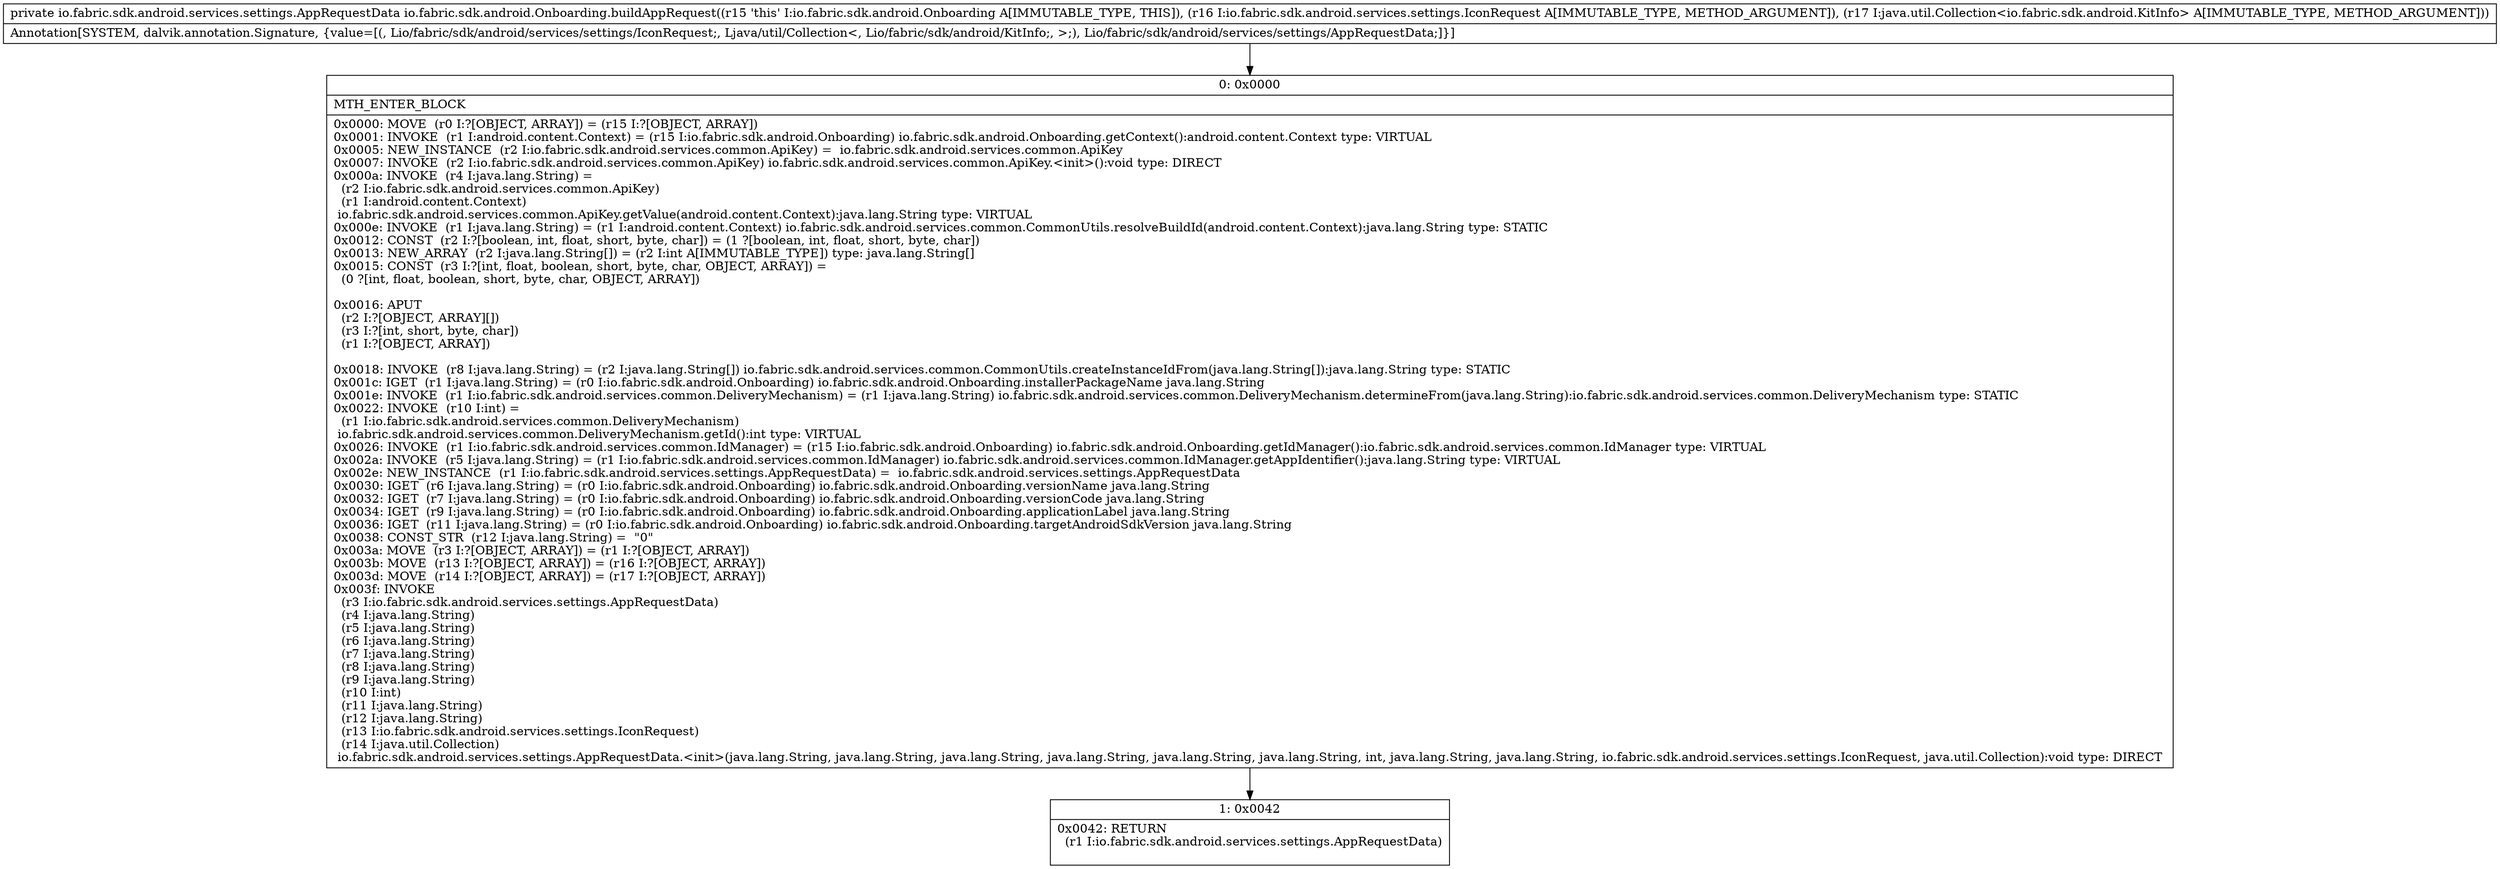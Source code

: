 digraph "CFG forio.fabric.sdk.android.Onboarding.buildAppRequest(Lio\/fabric\/sdk\/android\/services\/settings\/IconRequest;Ljava\/util\/Collection;)Lio\/fabric\/sdk\/android\/services\/settings\/AppRequestData;" {
Node_0 [shape=record,label="{0\:\ 0x0000|MTH_ENTER_BLOCK\l|0x0000: MOVE  (r0 I:?[OBJECT, ARRAY]) = (r15 I:?[OBJECT, ARRAY]) \l0x0001: INVOKE  (r1 I:android.content.Context) = (r15 I:io.fabric.sdk.android.Onboarding) io.fabric.sdk.android.Onboarding.getContext():android.content.Context type: VIRTUAL \l0x0005: NEW_INSTANCE  (r2 I:io.fabric.sdk.android.services.common.ApiKey) =  io.fabric.sdk.android.services.common.ApiKey \l0x0007: INVOKE  (r2 I:io.fabric.sdk.android.services.common.ApiKey) io.fabric.sdk.android.services.common.ApiKey.\<init\>():void type: DIRECT \l0x000a: INVOKE  (r4 I:java.lang.String) = \l  (r2 I:io.fabric.sdk.android.services.common.ApiKey)\l  (r1 I:android.content.Context)\l io.fabric.sdk.android.services.common.ApiKey.getValue(android.content.Context):java.lang.String type: VIRTUAL \l0x000e: INVOKE  (r1 I:java.lang.String) = (r1 I:android.content.Context) io.fabric.sdk.android.services.common.CommonUtils.resolveBuildId(android.content.Context):java.lang.String type: STATIC \l0x0012: CONST  (r2 I:?[boolean, int, float, short, byte, char]) = (1 ?[boolean, int, float, short, byte, char]) \l0x0013: NEW_ARRAY  (r2 I:java.lang.String[]) = (r2 I:int A[IMMUTABLE_TYPE]) type: java.lang.String[] \l0x0015: CONST  (r3 I:?[int, float, boolean, short, byte, char, OBJECT, ARRAY]) = \l  (0 ?[int, float, boolean, short, byte, char, OBJECT, ARRAY])\l \l0x0016: APUT  \l  (r2 I:?[OBJECT, ARRAY][])\l  (r3 I:?[int, short, byte, char])\l  (r1 I:?[OBJECT, ARRAY])\l \l0x0018: INVOKE  (r8 I:java.lang.String) = (r2 I:java.lang.String[]) io.fabric.sdk.android.services.common.CommonUtils.createInstanceIdFrom(java.lang.String[]):java.lang.String type: STATIC \l0x001c: IGET  (r1 I:java.lang.String) = (r0 I:io.fabric.sdk.android.Onboarding) io.fabric.sdk.android.Onboarding.installerPackageName java.lang.String \l0x001e: INVOKE  (r1 I:io.fabric.sdk.android.services.common.DeliveryMechanism) = (r1 I:java.lang.String) io.fabric.sdk.android.services.common.DeliveryMechanism.determineFrom(java.lang.String):io.fabric.sdk.android.services.common.DeliveryMechanism type: STATIC \l0x0022: INVOKE  (r10 I:int) = \l  (r1 I:io.fabric.sdk.android.services.common.DeliveryMechanism)\l io.fabric.sdk.android.services.common.DeliveryMechanism.getId():int type: VIRTUAL \l0x0026: INVOKE  (r1 I:io.fabric.sdk.android.services.common.IdManager) = (r15 I:io.fabric.sdk.android.Onboarding) io.fabric.sdk.android.Onboarding.getIdManager():io.fabric.sdk.android.services.common.IdManager type: VIRTUAL \l0x002a: INVOKE  (r5 I:java.lang.String) = (r1 I:io.fabric.sdk.android.services.common.IdManager) io.fabric.sdk.android.services.common.IdManager.getAppIdentifier():java.lang.String type: VIRTUAL \l0x002e: NEW_INSTANCE  (r1 I:io.fabric.sdk.android.services.settings.AppRequestData) =  io.fabric.sdk.android.services.settings.AppRequestData \l0x0030: IGET  (r6 I:java.lang.String) = (r0 I:io.fabric.sdk.android.Onboarding) io.fabric.sdk.android.Onboarding.versionName java.lang.String \l0x0032: IGET  (r7 I:java.lang.String) = (r0 I:io.fabric.sdk.android.Onboarding) io.fabric.sdk.android.Onboarding.versionCode java.lang.String \l0x0034: IGET  (r9 I:java.lang.String) = (r0 I:io.fabric.sdk.android.Onboarding) io.fabric.sdk.android.Onboarding.applicationLabel java.lang.String \l0x0036: IGET  (r11 I:java.lang.String) = (r0 I:io.fabric.sdk.android.Onboarding) io.fabric.sdk.android.Onboarding.targetAndroidSdkVersion java.lang.String \l0x0038: CONST_STR  (r12 I:java.lang.String) =  \"0\" \l0x003a: MOVE  (r3 I:?[OBJECT, ARRAY]) = (r1 I:?[OBJECT, ARRAY]) \l0x003b: MOVE  (r13 I:?[OBJECT, ARRAY]) = (r16 I:?[OBJECT, ARRAY]) \l0x003d: MOVE  (r14 I:?[OBJECT, ARRAY]) = (r17 I:?[OBJECT, ARRAY]) \l0x003f: INVOKE  \l  (r3 I:io.fabric.sdk.android.services.settings.AppRequestData)\l  (r4 I:java.lang.String)\l  (r5 I:java.lang.String)\l  (r6 I:java.lang.String)\l  (r7 I:java.lang.String)\l  (r8 I:java.lang.String)\l  (r9 I:java.lang.String)\l  (r10 I:int)\l  (r11 I:java.lang.String)\l  (r12 I:java.lang.String)\l  (r13 I:io.fabric.sdk.android.services.settings.IconRequest)\l  (r14 I:java.util.Collection)\l io.fabric.sdk.android.services.settings.AppRequestData.\<init\>(java.lang.String, java.lang.String, java.lang.String, java.lang.String, java.lang.String, java.lang.String, int, java.lang.String, java.lang.String, io.fabric.sdk.android.services.settings.IconRequest, java.util.Collection):void type: DIRECT \l}"];
Node_1 [shape=record,label="{1\:\ 0x0042|0x0042: RETURN  \l  (r1 I:io.fabric.sdk.android.services.settings.AppRequestData)\l \l}"];
MethodNode[shape=record,label="{private io.fabric.sdk.android.services.settings.AppRequestData io.fabric.sdk.android.Onboarding.buildAppRequest((r15 'this' I:io.fabric.sdk.android.Onboarding A[IMMUTABLE_TYPE, THIS]), (r16 I:io.fabric.sdk.android.services.settings.IconRequest A[IMMUTABLE_TYPE, METHOD_ARGUMENT]), (r17 I:java.util.Collection\<io.fabric.sdk.android.KitInfo\> A[IMMUTABLE_TYPE, METHOD_ARGUMENT]))  | Annotation[SYSTEM, dalvik.annotation.Signature, \{value=[(, Lio\/fabric\/sdk\/android\/services\/settings\/IconRequest;, Ljava\/util\/Collection\<, Lio\/fabric\/sdk\/android\/KitInfo;, \>;), Lio\/fabric\/sdk\/android\/services\/settings\/AppRequestData;]\}]\l}"];
MethodNode -> Node_0;
Node_0 -> Node_1;
}

